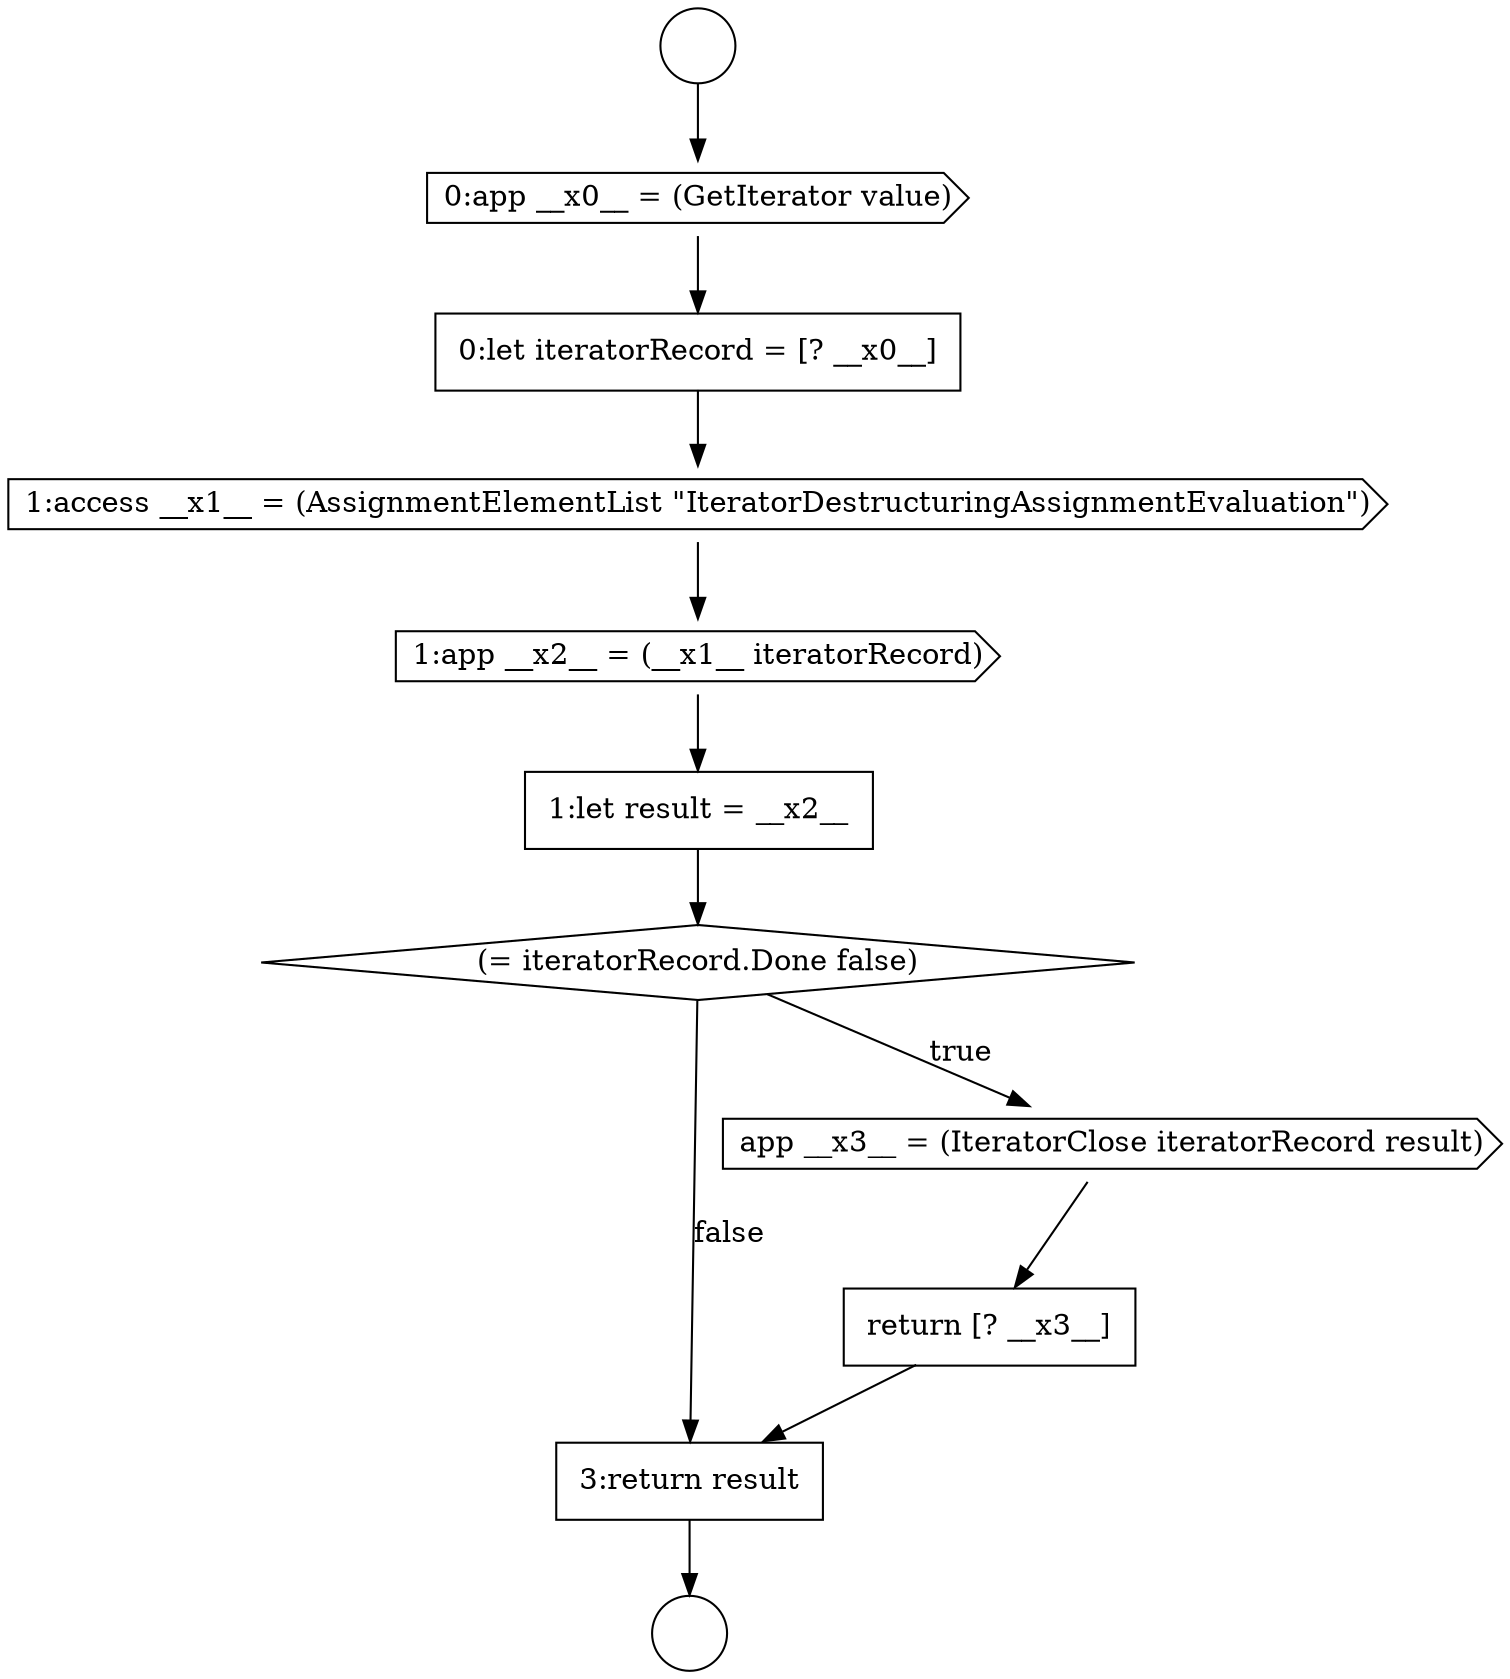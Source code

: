 digraph {
  node5205 [shape=circle label=" " color="black" fillcolor="white" style=filled]
  node5214 [shape=none, margin=0, label=<<font color="black">
    <table border="0" cellborder="1" cellspacing="0" cellpadding="10">
      <tr><td align="left">3:return result</td></tr>
    </table>
  </font>> color="black" fillcolor="white" style=filled]
  node5210 [shape=none, margin=0, label=<<font color="black">
    <table border="0" cellborder="1" cellspacing="0" cellpadding="10">
      <tr><td align="left">1:let result = __x2__</td></tr>
    </table>
  </font>> color="black" fillcolor="white" style=filled]
  node5206 [shape=cds, label=<<font color="black">0:app __x0__ = (GetIterator value)</font>> color="black" fillcolor="white" style=filled]
  node5213 [shape=none, margin=0, label=<<font color="black">
    <table border="0" cellborder="1" cellspacing="0" cellpadding="10">
      <tr><td align="left">return [? __x3__]</td></tr>
    </table>
  </font>> color="black" fillcolor="white" style=filled]
  node5209 [shape=cds, label=<<font color="black">1:app __x2__ = (__x1__ iteratorRecord)</font>> color="black" fillcolor="white" style=filled]
  node5207 [shape=none, margin=0, label=<<font color="black">
    <table border="0" cellborder="1" cellspacing="0" cellpadding="10">
      <tr><td align="left">0:let iteratorRecord = [? __x0__]</td></tr>
    </table>
  </font>> color="black" fillcolor="white" style=filled]
  node5212 [shape=cds, label=<<font color="black">app __x3__ = (IteratorClose iteratorRecord result)</font>> color="black" fillcolor="white" style=filled]
  node5208 [shape=cds, label=<<font color="black">1:access __x1__ = (AssignmentElementList &quot;IteratorDestructuringAssignmentEvaluation&quot;)</font>> color="black" fillcolor="white" style=filled]
  node5211 [shape=diamond, label=<<font color="black">(= iteratorRecord.Done false)</font>> color="black" fillcolor="white" style=filled]
  node5204 [shape=circle label=" " color="black" fillcolor="white" style=filled]
  node5210 -> node5211 [ color="black"]
  node5206 -> node5207 [ color="black"]
  node5212 -> node5213 [ color="black"]
  node5211 -> node5212 [label=<<font color="black">true</font>> color="black"]
  node5211 -> node5214 [label=<<font color="black">false</font>> color="black"]
  node5208 -> node5209 [ color="black"]
  node5204 -> node5206 [ color="black"]
  node5207 -> node5208 [ color="black"]
  node5213 -> node5214 [ color="black"]
  node5209 -> node5210 [ color="black"]
  node5214 -> node5205 [ color="black"]
}
